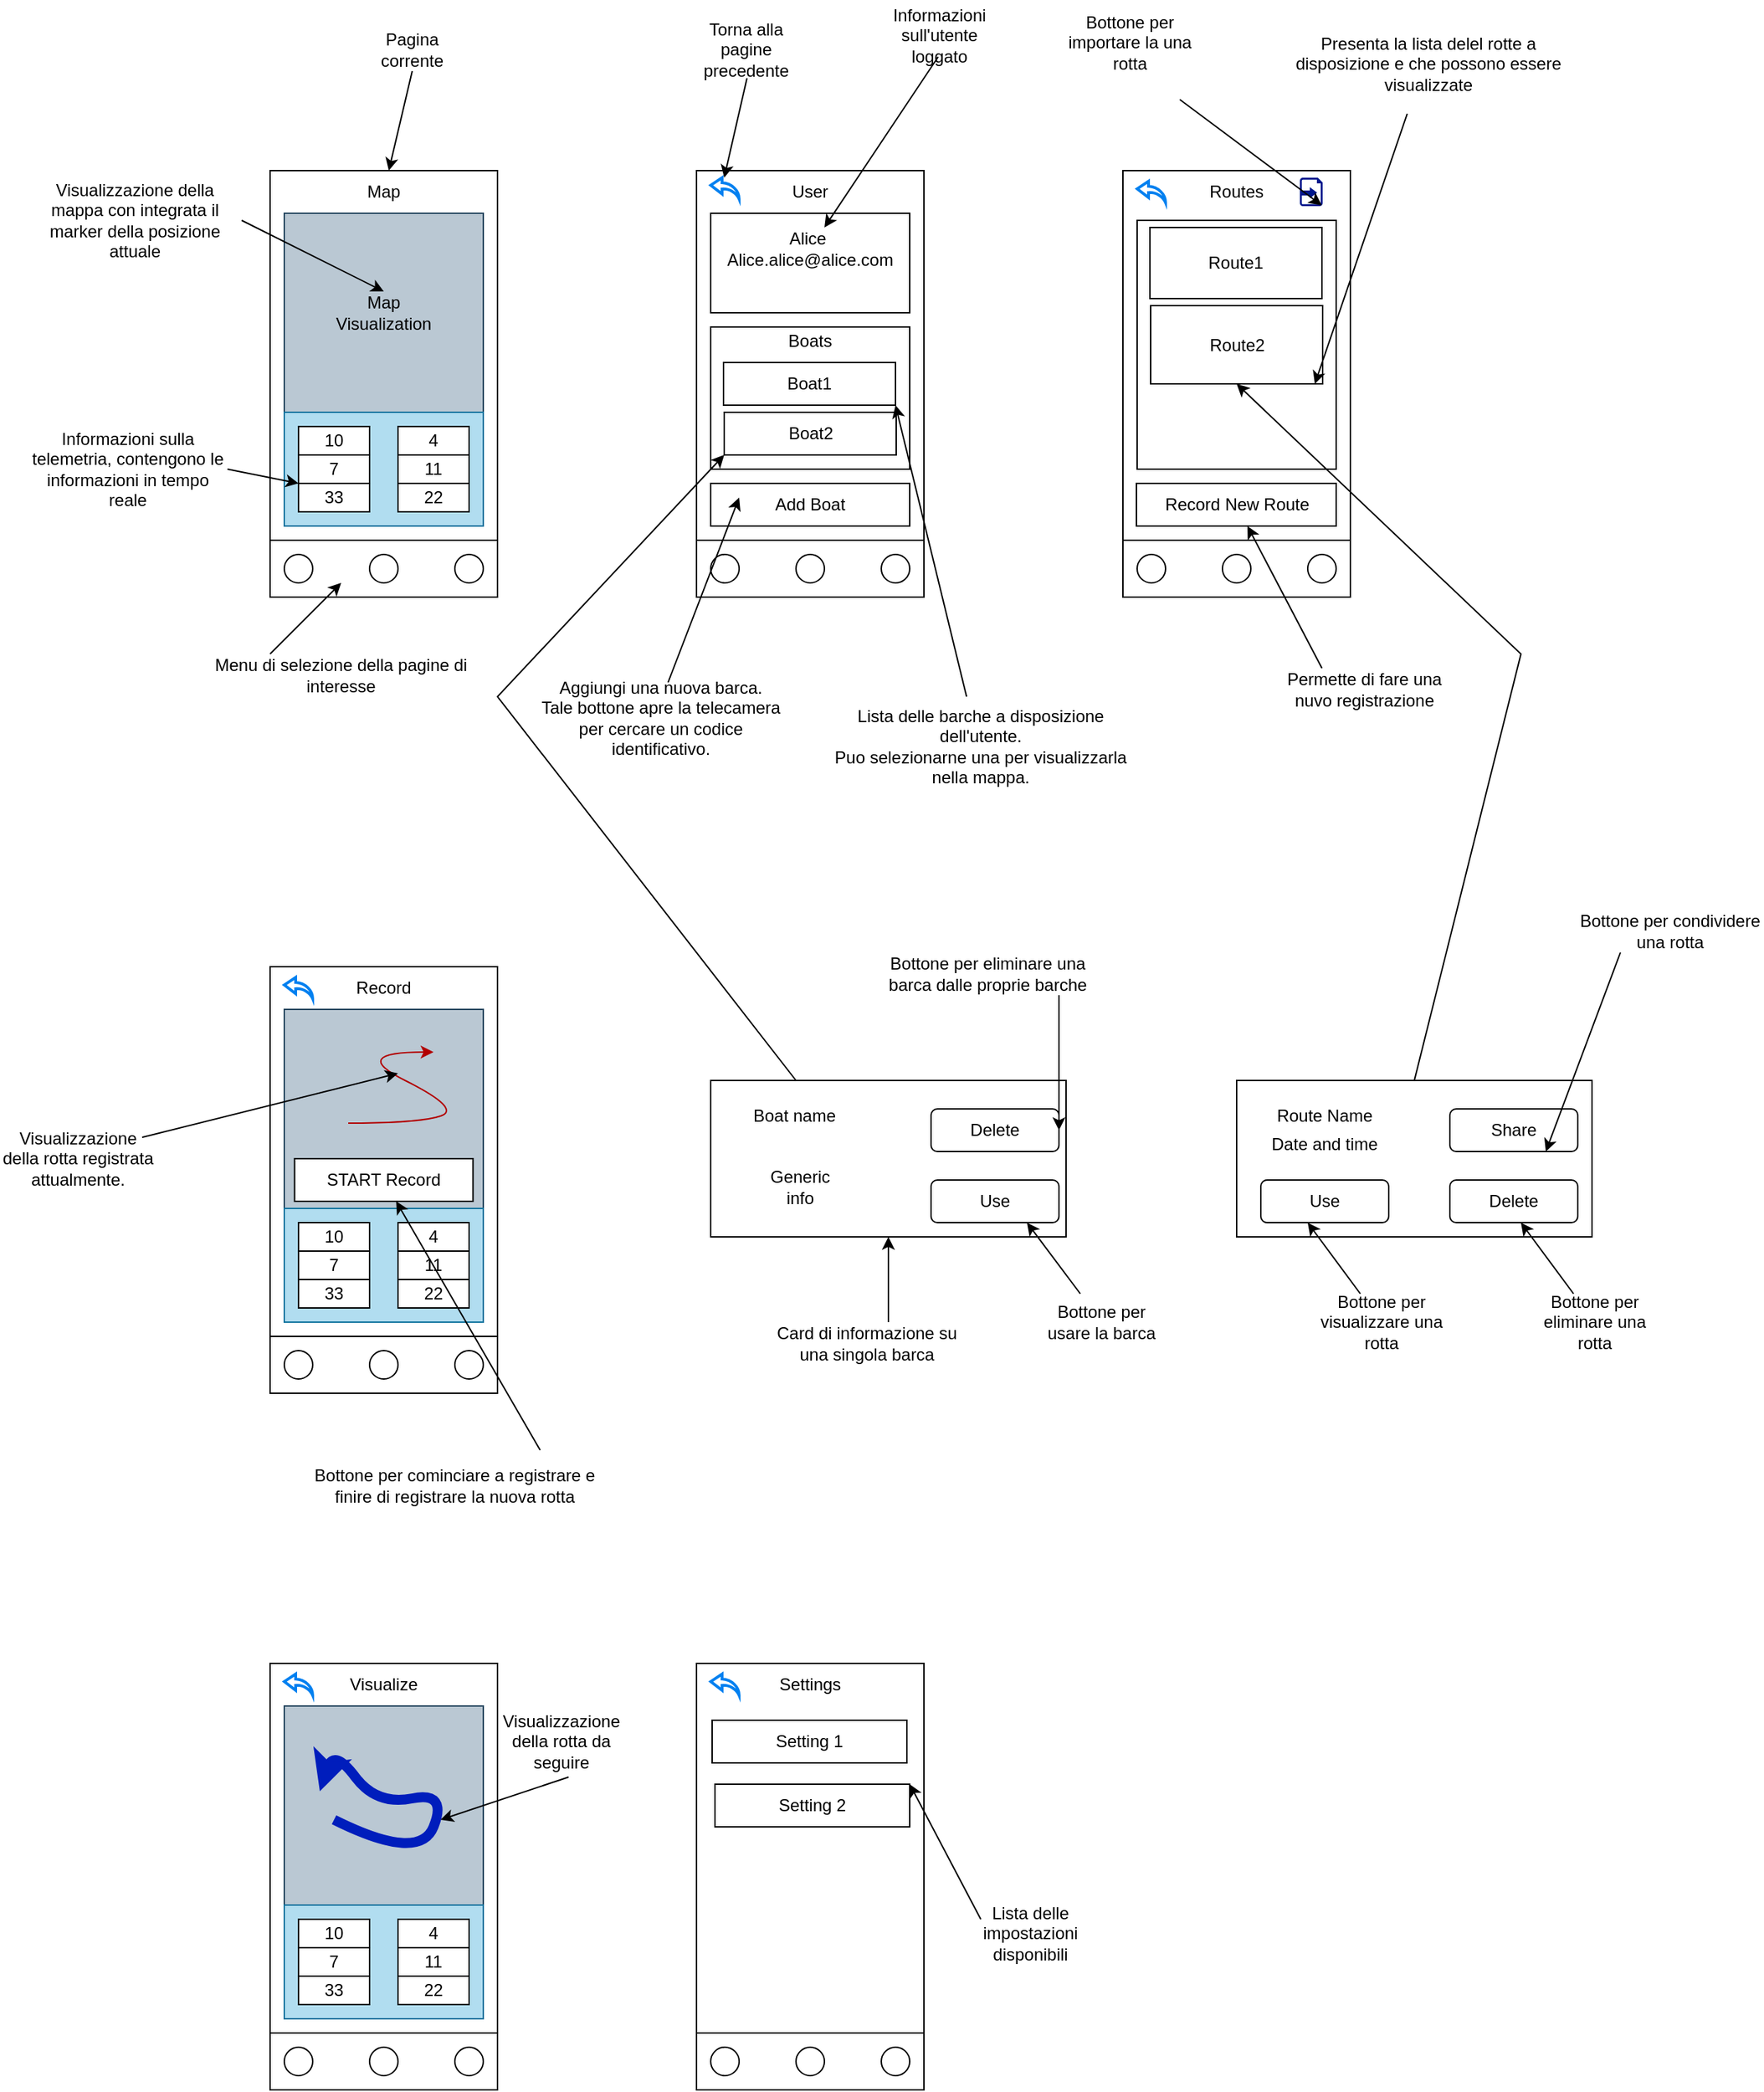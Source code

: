 <mxfile version="24.7.8">
  <diagram name="Pagina-1" id="XDItZbwFguDFGmxMhrZk">
    <mxGraphModel dx="3695" dy="1432" grid="1" gridSize="10" guides="1" tooltips="1" connect="1" arrows="1" fold="1" page="1" pageScale="1" pageWidth="827" pageHeight="1169" math="0" shadow="0">
      <root>
        <mxCell id="0" />
        <mxCell id="1" parent="0" />
        <mxCell id="fs3Xfkk72kWH2czxmbUV-2" value="" style="rounded=0;whiteSpace=wrap;html=1;" parent="1" vertex="1">
          <mxGeometry x="40" y="280" width="160" height="300" as="geometry" />
        </mxCell>
        <mxCell id="fs3Xfkk72kWH2czxmbUV-3" value="" style="rounded=0;whiteSpace=wrap;html=1;" parent="1" vertex="1">
          <mxGeometry x="340" y="280" width="160" height="300" as="geometry" />
        </mxCell>
        <mxCell id="fs3Xfkk72kWH2czxmbUV-4" value="Map" style="text;html=1;align=center;verticalAlign=middle;whiteSpace=wrap;rounded=0;" parent="1" vertex="1">
          <mxGeometry x="90" y="280" width="60" height="30" as="geometry" />
        </mxCell>
        <mxCell id="fs3Xfkk72kWH2czxmbUV-5" value="User" style="text;html=1;align=center;verticalAlign=middle;whiteSpace=wrap;rounded=0;" parent="1" vertex="1">
          <mxGeometry x="390" y="280" width="60" height="30" as="geometry" />
        </mxCell>
        <mxCell id="fs3Xfkk72kWH2czxmbUV-6" value="" style="rounded=0;whiteSpace=wrap;html=1;" parent="1" vertex="1">
          <mxGeometry x="640" y="280" width="160" height="300" as="geometry" />
        </mxCell>
        <mxCell id="fs3Xfkk72kWH2czxmbUV-7" value="Routes" style="text;html=1;align=center;verticalAlign=middle;whiteSpace=wrap;rounded=0;" parent="1" vertex="1">
          <mxGeometry x="690" y="280" width="60" height="30" as="geometry" />
        </mxCell>
        <mxCell id="fs3Xfkk72kWH2czxmbUV-8" value="" style="whiteSpace=wrap;html=1;aspect=fixed;fillColor=#bac8d3;strokeColor=#23445d;" parent="1" vertex="1">
          <mxGeometry x="50" y="310" width="140" height="140" as="geometry" />
        </mxCell>
        <mxCell id="fs3Xfkk72kWH2czxmbUV-9" value="" style="rounded=0;whiteSpace=wrap;html=1;fillColor=#b1ddf0;strokeColor=#10739e;" parent="1" vertex="1">
          <mxGeometry x="50" y="450" width="140" height="80" as="geometry" />
        </mxCell>
        <mxCell id="fs3Xfkk72kWH2czxmbUV-10" value="10" style="rounded=0;whiteSpace=wrap;html=1;" parent="1" vertex="1">
          <mxGeometry x="60" y="460" width="50" height="20" as="geometry" />
        </mxCell>
        <mxCell id="fs3Xfkk72kWH2czxmbUV-11" value="4" style="rounded=0;whiteSpace=wrap;html=1;" parent="1" vertex="1">
          <mxGeometry x="130" y="460" width="50" height="20" as="geometry" />
        </mxCell>
        <mxCell id="fs3Xfkk72kWH2czxmbUV-12" value="7" style="rounded=0;whiteSpace=wrap;html=1;" parent="1" vertex="1">
          <mxGeometry x="60" y="480" width="50" height="20" as="geometry" />
        </mxCell>
        <mxCell id="fs3Xfkk72kWH2czxmbUV-13" value="11" style="rounded=0;whiteSpace=wrap;html=1;" parent="1" vertex="1">
          <mxGeometry x="130" y="480" width="50" height="20" as="geometry" />
        </mxCell>
        <mxCell id="fs3Xfkk72kWH2czxmbUV-14" value="33" style="rounded=0;whiteSpace=wrap;html=1;" parent="1" vertex="1">
          <mxGeometry x="60" y="500" width="50" height="20" as="geometry" />
        </mxCell>
        <mxCell id="fs3Xfkk72kWH2czxmbUV-15" value="22" style="rounded=0;whiteSpace=wrap;html=1;" parent="1" vertex="1">
          <mxGeometry x="130" y="500" width="50" height="20" as="geometry" />
        </mxCell>
        <mxCell id="fs3Xfkk72kWH2czxmbUV-16" value="Map Visualization" style="text;html=1;align=center;verticalAlign=middle;whiteSpace=wrap;rounded=0;" parent="1" vertex="1">
          <mxGeometry x="90" y="365" width="60" height="30" as="geometry" />
        </mxCell>
        <mxCell id="fs3Xfkk72kWH2czxmbUV-18" value="" style="rounded=0;whiteSpace=wrap;html=1;" parent="1" vertex="1">
          <mxGeometry x="40" y="540" width="160" height="40" as="geometry" />
        </mxCell>
        <mxCell id="fs3Xfkk72kWH2czxmbUV-19" value="" style="rounded=0;whiteSpace=wrap;html=1;" parent="1" vertex="1">
          <mxGeometry x="340" y="540" width="160" height="40" as="geometry" />
        </mxCell>
        <mxCell id="fs3Xfkk72kWH2czxmbUV-20" value="" style="rounded=0;whiteSpace=wrap;html=1;" parent="1" vertex="1">
          <mxGeometry x="640" y="540" width="160" height="40" as="geometry" />
        </mxCell>
        <mxCell id="fs3Xfkk72kWH2czxmbUV-21" value="" style="ellipse;whiteSpace=wrap;html=1;aspect=fixed;" parent="1" vertex="1">
          <mxGeometry x="50" y="550" width="20" height="20" as="geometry" />
        </mxCell>
        <mxCell id="fs3Xfkk72kWH2czxmbUV-22" value="" style="ellipse;whiteSpace=wrap;html=1;aspect=fixed;" parent="1" vertex="1">
          <mxGeometry x="110" y="550" width="20" height="20" as="geometry" />
        </mxCell>
        <mxCell id="fs3Xfkk72kWH2czxmbUV-23" value="" style="ellipse;whiteSpace=wrap;html=1;aspect=fixed;" parent="1" vertex="1">
          <mxGeometry x="170" y="550" width="20" height="20" as="geometry" />
        </mxCell>
        <mxCell id="fs3Xfkk72kWH2czxmbUV-24" value="" style="rounded=0;whiteSpace=wrap;html=1;" parent="1" vertex="1">
          <mxGeometry x="340" y="540" width="160" height="40" as="geometry" />
        </mxCell>
        <mxCell id="fs3Xfkk72kWH2czxmbUV-25" value="" style="ellipse;whiteSpace=wrap;html=1;aspect=fixed;" parent="1" vertex="1">
          <mxGeometry x="350" y="550" width="20" height="20" as="geometry" />
        </mxCell>
        <mxCell id="fs3Xfkk72kWH2czxmbUV-26" value="" style="ellipse;whiteSpace=wrap;html=1;aspect=fixed;" parent="1" vertex="1">
          <mxGeometry x="410" y="550" width="20" height="20" as="geometry" />
        </mxCell>
        <mxCell id="fs3Xfkk72kWH2czxmbUV-27" value="" style="ellipse;whiteSpace=wrap;html=1;aspect=fixed;" parent="1" vertex="1">
          <mxGeometry x="470" y="550" width="20" height="20" as="geometry" />
        </mxCell>
        <mxCell id="fs3Xfkk72kWH2czxmbUV-28" value="" style="rounded=0;whiteSpace=wrap;html=1;" parent="1" vertex="1">
          <mxGeometry x="640" y="540" width="160" height="40" as="geometry" />
        </mxCell>
        <mxCell id="fs3Xfkk72kWH2czxmbUV-29" value="" style="ellipse;whiteSpace=wrap;html=1;aspect=fixed;" parent="1" vertex="1">
          <mxGeometry x="650" y="550" width="20" height="20" as="geometry" />
        </mxCell>
        <mxCell id="fs3Xfkk72kWH2czxmbUV-30" value="" style="ellipse;whiteSpace=wrap;html=1;aspect=fixed;" parent="1" vertex="1">
          <mxGeometry x="710" y="550" width="20" height="20" as="geometry" />
        </mxCell>
        <mxCell id="fs3Xfkk72kWH2czxmbUV-31" value="" style="ellipse;whiteSpace=wrap;html=1;aspect=fixed;" parent="1" vertex="1">
          <mxGeometry x="770" y="550" width="20" height="20" as="geometry" />
        </mxCell>
        <mxCell id="fs3Xfkk72kWH2czxmbUV-33" value="" style="rounded=0;whiteSpace=wrap;html=1;" parent="1" vertex="1">
          <mxGeometry x="350" y="310" width="140" height="70" as="geometry" />
        </mxCell>
        <mxCell id="fs3Xfkk72kWH2czxmbUV-34" value="" style="rounded=0;whiteSpace=wrap;html=1;" parent="1" vertex="1">
          <mxGeometry x="350" y="390" width="140" height="100" as="geometry" />
        </mxCell>
        <mxCell id="fs3Xfkk72kWH2czxmbUV-35" value="Boat1" style="rounded=0;whiteSpace=wrap;html=1;" parent="1" vertex="1">
          <mxGeometry x="359" y="415" width="121" height="30" as="geometry" />
        </mxCell>
        <mxCell id="fs3Xfkk72kWH2czxmbUV-36" value="Boat2" style="rounded=0;whiteSpace=wrap;html=1;" parent="1" vertex="1">
          <mxGeometry x="359.5" y="450" width="121" height="30" as="geometry" />
        </mxCell>
        <mxCell id="fs3Xfkk72kWH2czxmbUV-37" value="Add Boat" style="rounded=0;whiteSpace=wrap;html=1;" parent="1" vertex="1">
          <mxGeometry x="350" y="500" width="140" height="30" as="geometry" />
        </mxCell>
        <mxCell id="fs3Xfkk72kWH2czxmbUV-38" value="Boats" style="text;html=1;align=center;verticalAlign=middle;whiteSpace=wrap;rounded=0;" parent="1" vertex="1">
          <mxGeometry x="390" y="385" width="60" height="30" as="geometry" />
        </mxCell>
        <mxCell id="fs3Xfkk72kWH2czxmbUV-39" value="" style="rounded=0;whiteSpace=wrap;html=1;" parent="1" vertex="1">
          <mxGeometry x="650" y="315" width="140" height="175" as="geometry" />
        </mxCell>
        <mxCell id="fs3Xfkk72kWH2czxmbUV-40" value="Route1" style="rounded=0;whiteSpace=wrap;html=1;" parent="1" vertex="1">
          <mxGeometry x="659" y="320" width="121" height="50" as="geometry" />
        </mxCell>
        <mxCell id="fs3Xfkk72kWH2czxmbUV-41" value="Route2" style="rounded=0;whiteSpace=wrap;html=1;" parent="1" vertex="1">
          <mxGeometry x="659.5" y="375" width="121" height="55" as="geometry" />
        </mxCell>
        <mxCell id="fs3Xfkk72kWH2czxmbUV-42" value="Record New Route" style="rounded=0;whiteSpace=wrap;html=1;" parent="1" vertex="1">
          <mxGeometry x="649.5" y="500" width="140.5" height="30" as="geometry" />
        </mxCell>
        <mxCell id="fs3Xfkk72kWH2czxmbUV-45" value="Alice&amp;nbsp;&lt;div&gt;Alice.alice@alice.com&lt;/div&gt;" style="text;html=1;align=center;verticalAlign=middle;whiteSpace=wrap;rounded=0;" parent="1" vertex="1">
          <mxGeometry x="390" y="320" width="60" height="30" as="geometry" />
        </mxCell>
        <mxCell id="fs3Xfkk72kWH2czxmbUV-47" value="" style="endArrow=classic;html=1;rounded=0;exitX=1;exitY=0.5;exitDx=0;exitDy=0;entryX=0.5;entryY=0;entryDx=0;entryDy=0;" parent="1" source="fs3Xfkk72kWH2czxmbUV-50" target="fs3Xfkk72kWH2czxmbUV-16" edge="1">
          <mxGeometry width="50" height="50" relative="1" as="geometry">
            <mxPoint x="-40" y="420" as="sourcePoint" />
            <mxPoint x="60" y="415" as="targetPoint" />
          </mxGeometry>
        </mxCell>
        <mxCell id="fs3Xfkk72kWH2czxmbUV-50" value="Visualizzazione della mappa con integrata il marker della posizione attuale" style="text;html=1;align=center;verticalAlign=middle;whiteSpace=wrap;rounded=0;" parent="1" vertex="1">
          <mxGeometry x="-130" y="300" width="150" height="30" as="geometry" />
        </mxCell>
        <mxCell id="fs3Xfkk72kWH2czxmbUV-51" value="" style="endArrow=classic;html=1;rounded=0;exitX=1;exitY=0.5;exitDx=0;exitDy=0;" parent="1" source="fs3Xfkk72kWH2czxmbUV-52" edge="1">
          <mxGeometry width="50" height="50" relative="1" as="geometry">
            <mxPoint x="-50" y="500" as="sourcePoint" />
            <mxPoint x="60" y="500" as="targetPoint" />
          </mxGeometry>
        </mxCell>
        <mxCell id="fs3Xfkk72kWH2czxmbUV-52" value="Informazioni sulla telemetria, contengono le informazioni in tempo reale" style="text;html=1;align=center;verticalAlign=middle;whiteSpace=wrap;rounded=0;" parent="1" vertex="1">
          <mxGeometry x="-130" y="475" width="140" height="30" as="geometry" />
        </mxCell>
        <mxCell id="fs3Xfkk72kWH2czxmbUV-53" value="" style="endArrow=classic;html=1;rounded=0;" parent="1" edge="1">
          <mxGeometry width="50" height="50" relative="1" as="geometry">
            <mxPoint x="40" y="620" as="sourcePoint" />
            <mxPoint x="90" y="570" as="targetPoint" />
          </mxGeometry>
        </mxCell>
        <mxCell id="fs3Xfkk72kWH2czxmbUV-54" value="Menu di selezione della pagine di interesse" style="text;html=1;align=center;verticalAlign=middle;whiteSpace=wrap;rounded=0;" parent="1" vertex="1">
          <mxGeometry y="620" width="180" height="30" as="geometry" />
        </mxCell>
        <mxCell id="fs3Xfkk72kWH2czxmbUV-55" value="" style="endArrow=classic;html=1;rounded=0;" parent="1" target="fs3Xfkk72kWH2czxmbUV-4" edge="1">
          <mxGeometry width="50" height="50" relative="1" as="geometry">
            <mxPoint x="140" y="210" as="sourcePoint" />
            <mxPoint x="130" y="160" as="targetPoint" />
          </mxGeometry>
        </mxCell>
        <mxCell id="fs3Xfkk72kWH2czxmbUV-56" value="Pagina corrente" style="text;html=1;align=center;verticalAlign=middle;whiteSpace=wrap;rounded=0;" parent="1" vertex="1">
          <mxGeometry x="110" y="180" width="60" height="30" as="geometry" />
        </mxCell>
        <mxCell id="fs3Xfkk72kWH2czxmbUV-57" value="" style="html=1;verticalLabelPosition=bottom;align=center;labelBackgroundColor=#ffffff;verticalAlign=top;strokeWidth=2;strokeColor=#0080F0;shadow=0;dashed=0;shape=mxgraph.ios7.icons.back;" parent="1" vertex="1">
          <mxGeometry x="350" y="285" width="20" height="15" as="geometry" />
        </mxCell>
        <mxCell id="fs3Xfkk72kWH2czxmbUV-58" value="" style="html=1;verticalLabelPosition=bottom;align=center;labelBackgroundColor=#ffffff;verticalAlign=top;strokeWidth=2;strokeColor=#0080F0;shadow=0;dashed=0;shape=mxgraph.ios7.icons.back;" parent="1" vertex="1">
          <mxGeometry x="650" y="287.5" width="20" height="15" as="geometry" />
        </mxCell>
        <mxCell id="fs3Xfkk72kWH2czxmbUV-59" value="" style="endArrow=classic;html=1;rounded=0;" parent="1" edge="1">
          <mxGeometry width="50" height="50" relative="1" as="geometry">
            <mxPoint x="375.5" y="215" as="sourcePoint" />
            <mxPoint x="359.5" y="285" as="targetPoint" />
          </mxGeometry>
        </mxCell>
        <mxCell id="fs3Xfkk72kWH2czxmbUV-60" value="Torna alla pagine precedente" style="text;html=1;align=center;verticalAlign=middle;whiteSpace=wrap;rounded=0;" parent="1" vertex="1">
          <mxGeometry x="330" y="180" width="90" height="30" as="geometry" />
        </mxCell>
        <mxCell id="fs3Xfkk72kWH2czxmbUV-61" value="" style="endArrow=classic;html=1;rounded=0;" parent="1" edge="1">
          <mxGeometry width="50" height="50" relative="1" as="geometry">
            <mxPoint x="320" y="640" as="sourcePoint" />
            <mxPoint x="370" y="510" as="targetPoint" />
          </mxGeometry>
        </mxCell>
        <mxCell id="fs3Xfkk72kWH2czxmbUV-62" value="Aggiungi una nuova barca.&lt;br&gt;Tale bottone apre la telecamera per cercare un codice identificativo." style="text;html=1;align=center;verticalAlign=middle;whiteSpace=wrap;rounded=0;" parent="1" vertex="1">
          <mxGeometry x="220" y="650" width="190" height="30" as="geometry" />
        </mxCell>
        <mxCell id="fs3Xfkk72kWH2czxmbUV-63" value="" style="endArrow=classic;html=1;rounded=0;" parent="1" target="fs3Xfkk72kWH2czxmbUV-45" edge="1">
          <mxGeometry width="50" height="50" relative="1" as="geometry">
            <mxPoint x="510" y="200" as="sourcePoint" />
            <mxPoint x="550" y="170" as="targetPoint" />
          </mxGeometry>
        </mxCell>
        <mxCell id="fs3Xfkk72kWH2czxmbUV-64" value="Informazioni sull&#39;utente loggato" style="text;html=1;align=center;verticalAlign=middle;whiteSpace=wrap;rounded=0;" parent="1" vertex="1">
          <mxGeometry x="480.5" y="170" width="60" height="30" as="geometry" />
        </mxCell>
        <mxCell id="fs3Xfkk72kWH2czxmbUV-65" value="" style="endArrow=classic;html=1;rounded=0;" parent="1" edge="1">
          <mxGeometry width="50" height="50" relative="1" as="geometry">
            <mxPoint x="530" y="650" as="sourcePoint" />
            <mxPoint x="480" y="445" as="targetPoint" />
          </mxGeometry>
        </mxCell>
        <mxCell id="fs3Xfkk72kWH2czxmbUV-66" value="Lista delle barche a disposizione dell&#39;utente.&lt;div&gt;Puo selezionarne una per visualizzarla nella mappa.&lt;/div&gt;" style="text;html=1;align=center;verticalAlign=middle;whiteSpace=wrap;rounded=0;" parent="1" vertex="1">
          <mxGeometry x="430" y="670" width="220" height="30" as="geometry" />
        </mxCell>
        <mxCell id="fs3Xfkk72kWH2czxmbUV-67" value="" style="endArrow=classic;html=1;rounded=0;" parent="1" target="fs3Xfkk72kWH2czxmbUV-42" edge="1">
          <mxGeometry width="50" height="50" relative="1" as="geometry">
            <mxPoint x="780" y="630" as="sourcePoint" />
            <mxPoint x="1110" y="500" as="targetPoint" />
          </mxGeometry>
        </mxCell>
        <mxCell id="fs3Xfkk72kWH2czxmbUV-68" value="Permette di fare una nuvo registrazione" style="text;html=1;align=center;verticalAlign=middle;whiteSpace=wrap;rounded=0;" parent="1" vertex="1">
          <mxGeometry x="750" y="630" width="120" height="30" as="geometry" />
        </mxCell>
        <mxCell id="fs3Xfkk72kWH2czxmbUV-69" value="" style="endArrow=classic;html=1;rounded=0;" parent="1" edge="1">
          <mxGeometry width="50" height="50" relative="1" as="geometry">
            <mxPoint x="840" y="240" as="sourcePoint" />
            <mxPoint x="775" y="430" as="targetPoint" />
          </mxGeometry>
        </mxCell>
        <mxCell id="fs3Xfkk72kWH2czxmbUV-70" value="Presenta la lista delel rotte a disposizione e che possono essere visualizzate" style="text;html=1;align=center;verticalAlign=middle;whiteSpace=wrap;rounded=0;" parent="1" vertex="1">
          <mxGeometry x="760" y="190" width="190" height="30" as="geometry" />
        </mxCell>
        <mxCell id="fs3Xfkk72kWH2czxmbUV-71" value="" style="rounded=0;whiteSpace=wrap;html=1;" parent="1" vertex="1">
          <mxGeometry x="40" y="840" width="160" height="300" as="geometry" />
        </mxCell>
        <mxCell id="fs3Xfkk72kWH2czxmbUV-72" value="Record" style="text;html=1;align=center;verticalAlign=middle;whiteSpace=wrap;rounded=0;" parent="1" vertex="1">
          <mxGeometry x="90" y="840" width="60" height="30" as="geometry" />
        </mxCell>
        <mxCell id="fs3Xfkk72kWH2czxmbUV-73" value="" style="whiteSpace=wrap;html=1;aspect=fixed;fillColor=#bac8d3;strokeColor=#23445d;" parent="1" vertex="1">
          <mxGeometry x="50" y="870" width="140" height="140" as="geometry" />
        </mxCell>
        <mxCell id="fs3Xfkk72kWH2czxmbUV-74" value="" style="rounded=0;whiteSpace=wrap;html=1;fillColor=#b1ddf0;strokeColor=#10739e;" parent="1" vertex="1">
          <mxGeometry x="50" y="1010" width="140" height="80" as="geometry" />
        </mxCell>
        <mxCell id="fs3Xfkk72kWH2czxmbUV-75" value="10" style="rounded=0;whiteSpace=wrap;html=1;" parent="1" vertex="1">
          <mxGeometry x="60" y="1020" width="50" height="20" as="geometry" />
        </mxCell>
        <mxCell id="fs3Xfkk72kWH2czxmbUV-76" value="4" style="rounded=0;whiteSpace=wrap;html=1;" parent="1" vertex="1">
          <mxGeometry x="130" y="1020" width="50" height="20" as="geometry" />
        </mxCell>
        <mxCell id="fs3Xfkk72kWH2czxmbUV-77" value="7" style="rounded=0;whiteSpace=wrap;html=1;" parent="1" vertex="1">
          <mxGeometry x="60" y="1040" width="50" height="20" as="geometry" />
        </mxCell>
        <mxCell id="fs3Xfkk72kWH2czxmbUV-78" value="11" style="rounded=0;whiteSpace=wrap;html=1;" parent="1" vertex="1">
          <mxGeometry x="130" y="1040" width="50" height="20" as="geometry" />
        </mxCell>
        <mxCell id="fs3Xfkk72kWH2czxmbUV-79" value="33" style="rounded=0;whiteSpace=wrap;html=1;" parent="1" vertex="1">
          <mxGeometry x="60" y="1060" width="50" height="20" as="geometry" />
        </mxCell>
        <mxCell id="fs3Xfkk72kWH2czxmbUV-80" value="22" style="rounded=0;whiteSpace=wrap;html=1;" parent="1" vertex="1">
          <mxGeometry x="130" y="1060" width="50" height="20" as="geometry" />
        </mxCell>
        <mxCell id="fs3Xfkk72kWH2czxmbUV-82" value="" style="rounded=0;whiteSpace=wrap;html=1;" parent="1" vertex="1">
          <mxGeometry x="40" y="1100" width="160" height="40" as="geometry" />
        </mxCell>
        <mxCell id="fs3Xfkk72kWH2czxmbUV-83" value="" style="ellipse;whiteSpace=wrap;html=1;aspect=fixed;" parent="1" vertex="1">
          <mxGeometry x="50" y="1110" width="20" height="20" as="geometry" />
        </mxCell>
        <mxCell id="fs3Xfkk72kWH2czxmbUV-84" value="" style="ellipse;whiteSpace=wrap;html=1;aspect=fixed;" parent="1" vertex="1">
          <mxGeometry x="110" y="1110" width="20" height="20" as="geometry" />
        </mxCell>
        <mxCell id="fs3Xfkk72kWH2czxmbUV-85" value="" style="ellipse;whiteSpace=wrap;html=1;aspect=fixed;" parent="1" vertex="1">
          <mxGeometry x="170" y="1110" width="20" height="20" as="geometry" />
        </mxCell>
        <mxCell id="fs3Xfkk72kWH2czxmbUV-86" value="START Record" style="rounded=0;whiteSpace=wrap;html=1;" parent="1" vertex="1">
          <mxGeometry x="57.25" y="975" width="125.5" height="30" as="geometry" />
        </mxCell>
        <mxCell id="fs3Xfkk72kWH2czxmbUV-88" value="" style="curved=1;endArrow=classic;html=1;rounded=0;fillColor=#e51400;strokeColor=#B20000;" parent="1" edge="1">
          <mxGeometry width="50" height="50" relative="1" as="geometry">
            <mxPoint x="95" y="950" as="sourcePoint" />
            <mxPoint x="155" y="900" as="targetPoint" />
            <Array as="points">
              <mxPoint x="145" y="950" />
              <mxPoint x="175" y="940" />
              <mxPoint x="95" y="900" />
            </Array>
          </mxGeometry>
        </mxCell>
        <mxCell id="lnfUYnCoP-CguJ4Jq2Nw-1" value="" style="endArrow=classic;html=1;rounded=0;" edge="1" parent="1">
          <mxGeometry width="50" height="50" relative="1" as="geometry">
            <mxPoint x="-50" y="960" as="sourcePoint" />
            <mxPoint x="130" y="915" as="targetPoint" />
          </mxGeometry>
        </mxCell>
        <mxCell id="lnfUYnCoP-CguJ4Jq2Nw-2" value="Visualizzazione della rotta registrata attualmente." style="text;html=1;align=center;verticalAlign=middle;whiteSpace=wrap;rounded=0;" vertex="1" parent="1">
          <mxGeometry x="-150" y="960" width="110" height="30" as="geometry" />
        </mxCell>
        <mxCell id="lnfUYnCoP-CguJ4Jq2Nw-3" value="" style="endArrow=classic;html=1;rounded=0;" edge="1" parent="1" target="fs3Xfkk72kWH2czxmbUV-86">
          <mxGeometry width="50" height="50" relative="1" as="geometry">
            <mxPoint x="230" y="1180" as="sourcePoint" />
            <mxPoint x="350" y="920" as="targetPoint" />
          </mxGeometry>
        </mxCell>
        <mxCell id="lnfUYnCoP-CguJ4Jq2Nw-4" value="Bottone per cominciare a registrare e finire di registrare la nuova rotta" style="text;html=1;align=center;verticalAlign=middle;whiteSpace=wrap;rounded=0;" vertex="1" parent="1">
          <mxGeometry x="70" y="1190" width="200" height="30" as="geometry" />
        </mxCell>
        <mxCell id="lnfUYnCoP-CguJ4Jq2Nw-5" value="" style="html=1;verticalLabelPosition=bottom;align=center;labelBackgroundColor=#ffffff;verticalAlign=top;strokeWidth=2;strokeColor=#0080F0;shadow=0;dashed=0;shape=mxgraph.ios7.icons.back;" vertex="1" parent="1">
          <mxGeometry x="50" y="847.5" width="20" height="15" as="geometry" />
        </mxCell>
        <mxCell id="lnfUYnCoP-CguJ4Jq2Nw-6" value="" style="sketch=0;aspect=fixed;pointerEvents=1;shadow=0;dashed=0;html=1;strokeColor=none;labelPosition=center;verticalLabelPosition=bottom;verticalAlign=top;align=center;fillColor=#00188D;shape=mxgraph.mscae.enterprise.import_generic" vertex="1" parent="1">
          <mxGeometry x="764.5" y="285" width="16" height="20" as="geometry" />
        </mxCell>
        <mxCell id="lnfUYnCoP-CguJ4Jq2Nw-7" value="" style="endArrow=classic;html=1;rounded=0;entryX=0.96;entryY=0.97;entryDx=0;entryDy=0;entryPerimeter=0;" edge="1" parent="1" target="lnfUYnCoP-CguJ4Jq2Nw-6">
          <mxGeometry width="50" height="50" relative="1" as="geometry">
            <mxPoint x="680" y="230" as="sourcePoint" />
            <mxPoint x="590" y="490" as="targetPoint" />
          </mxGeometry>
        </mxCell>
        <mxCell id="lnfUYnCoP-CguJ4Jq2Nw-8" value="Bottone per importare la una rotta" style="text;html=1;align=center;verticalAlign=middle;whiteSpace=wrap;rounded=0;" vertex="1" parent="1">
          <mxGeometry x="590" y="160" width="110" height="60" as="geometry" />
        </mxCell>
        <mxCell id="lnfUYnCoP-CguJ4Jq2Nw-10" value="" style="endArrow=classic;html=1;rounded=0;entryX=0;entryY=1;entryDx=0;entryDy=0;" edge="1" parent="1" target="fs3Xfkk72kWH2czxmbUV-36">
          <mxGeometry width="50" height="50" relative="1" as="geometry">
            <mxPoint x="410" y="920" as="sourcePoint" />
            <mxPoint x="590" y="660" as="targetPoint" />
            <Array as="points">
              <mxPoint x="200" y="650" />
            </Array>
          </mxGeometry>
        </mxCell>
        <mxCell id="lnfUYnCoP-CguJ4Jq2Nw-11" value="" style="rounded=0;whiteSpace=wrap;html=1;" vertex="1" parent="1">
          <mxGeometry x="350" y="920" width="250" height="110" as="geometry" />
        </mxCell>
        <mxCell id="lnfUYnCoP-CguJ4Jq2Nw-12" value="Boat name" style="text;html=1;align=center;verticalAlign=middle;whiteSpace=wrap;rounded=0;" vertex="1" parent="1">
          <mxGeometry x="359" y="930" width="100" height="30" as="geometry" />
        </mxCell>
        <mxCell id="lnfUYnCoP-CguJ4Jq2Nw-13" value="Generic info" style="text;html=1;align=center;verticalAlign=middle;whiteSpace=wrap;rounded=0;" vertex="1" parent="1">
          <mxGeometry x="383" y="980" width="60" height="30" as="geometry" />
        </mxCell>
        <mxCell id="lnfUYnCoP-CguJ4Jq2Nw-16" value="Use" style="rounded=1;whiteSpace=wrap;html=1;" vertex="1" parent="1">
          <mxGeometry x="505" y="990" width="90" height="30" as="geometry" />
        </mxCell>
        <mxCell id="lnfUYnCoP-CguJ4Jq2Nw-17" value="Delete" style="rounded=1;whiteSpace=wrap;html=1;" vertex="1" parent="1">
          <mxGeometry x="505" y="940" width="90" height="30" as="geometry" />
        </mxCell>
        <mxCell id="lnfUYnCoP-CguJ4Jq2Nw-18" value="" style="endArrow=classic;html=1;rounded=0;entryX=0.5;entryY=1;entryDx=0;entryDy=0;" edge="1" parent="1" target="lnfUYnCoP-CguJ4Jq2Nw-11">
          <mxGeometry width="50" height="50" relative="1" as="geometry">
            <mxPoint x="475" y="1090" as="sourcePoint" />
            <mxPoint x="640" y="990" as="targetPoint" />
          </mxGeometry>
        </mxCell>
        <mxCell id="lnfUYnCoP-CguJ4Jq2Nw-19" value="Card di informazione su una singola barca" style="text;html=1;align=center;verticalAlign=middle;whiteSpace=wrap;rounded=0;" vertex="1" parent="1">
          <mxGeometry x="390" y="1090" width="140" height="30" as="geometry" />
        </mxCell>
        <mxCell id="lnfUYnCoP-CguJ4Jq2Nw-20" value="" style="endArrow=classic;html=1;rounded=0;entryX=0.75;entryY=1;entryDx=0;entryDy=0;" edge="1" parent="1" target="lnfUYnCoP-CguJ4Jq2Nw-16">
          <mxGeometry width="50" height="50" relative="1" as="geometry">
            <mxPoint x="610" y="1070" as="sourcePoint" />
            <mxPoint x="640" y="990" as="targetPoint" />
          </mxGeometry>
        </mxCell>
        <mxCell id="lnfUYnCoP-CguJ4Jq2Nw-21" value="Bottone per usare la barca" style="text;html=1;align=center;verticalAlign=middle;whiteSpace=wrap;rounded=0;" vertex="1" parent="1">
          <mxGeometry x="580" y="1060" width="90" height="60" as="geometry" />
        </mxCell>
        <mxCell id="lnfUYnCoP-CguJ4Jq2Nw-22" value="" style="endArrow=classic;html=1;rounded=0;entryX=1;entryY=0.5;entryDx=0;entryDy=0;" edge="1" parent="1" target="lnfUYnCoP-CguJ4Jq2Nw-17">
          <mxGeometry width="50" height="50" relative="1" as="geometry">
            <mxPoint x="595" y="860" as="sourcePoint" />
            <mxPoint x="700" y="915" as="targetPoint" />
          </mxGeometry>
        </mxCell>
        <mxCell id="lnfUYnCoP-CguJ4Jq2Nw-23" value="Bottone per eliminare una barca dalle proprie barche" style="text;html=1;align=center;verticalAlign=middle;whiteSpace=wrap;rounded=0;" vertex="1" parent="1">
          <mxGeometry x="470" y="830" width="150" height="30" as="geometry" />
        </mxCell>
        <mxCell id="lnfUYnCoP-CguJ4Jq2Nw-25" value="" style="endArrow=classic;html=1;rounded=0;entryX=0.5;entryY=1;entryDx=0;entryDy=0;exitX=0.5;exitY=0;exitDx=0;exitDy=0;" edge="1" parent="1" source="lnfUYnCoP-CguJ4Jq2Nw-26" target="fs3Xfkk72kWH2czxmbUV-41">
          <mxGeometry width="50" height="50" relative="1" as="geometry">
            <mxPoint x="840" y="900" as="sourcePoint" />
            <mxPoint x="790" y="700" as="targetPoint" />
            <Array as="points">
              <mxPoint x="920" y="620" />
            </Array>
          </mxGeometry>
        </mxCell>
        <mxCell id="lnfUYnCoP-CguJ4Jq2Nw-26" value="" style="rounded=0;whiteSpace=wrap;html=1;" vertex="1" parent="1">
          <mxGeometry x="720" y="920" width="250" height="110" as="geometry" />
        </mxCell>
        <mxCell id="lnfUYnCoP-CguJ4Jq2Nw-27" value="Route Name" style="text;html=1;align=center;verticalAlign=middle;whiteSpace=wrap;rounded=0;" vertex="1" parent="1">
          <mxGeometry x="732" y="930" width="100" height="30" as="geometry" />
        </mxCell>
        <mxCell id="lnfUYnCoP-CguJ4Jq2Nw-28" value="Date and time" style="text;html=1;align=center;verticalAlign=middle;whiteSpace=wrap;rounded=0;" vertex="1" parent="1">
          <mxGeometry x="732" y="950" width="100" height="30" as="geometry" />
        </mxCell>
        <mxCell id="lnfUYnCoP-CguJ4Jq2Nw-29" value="Delete" style="rounded=1;whiteSpace=wrap;html=1;" vertex="1" parent="1">
          <mxGeometry x="870" y="990" width="90" height="30" as="geometry" />
        </mxCell>
        <mxCell id="lnfUYnCoP-CguJ4Jq2Nw-30" value="Use" style="rounded=1;whiteSpace=wrap;html=1;" vertex="1" parent="1">
          <mxGeometry x="737" y="990" width="90" height="30" as="geometry" />
        </mxCell>
        <mxCell id="lnfUYnCoP-CguJ4Jq2Nw-33" value="Share" style="rounded=1;whiteSpace=wrap;html=1;" vertex="1" parent="1">
          <mxGeometry x="870" y="940" width="90" height="30" as="geometry" />
        </mxCell>
        <mxCell id="lnfUYnCoP-CguJ4Jq2Nw-34" value="" style="endArrow=classic;html=1;rounded=0;entryX=0.75;entryY=1;entryDx=0;entryDy=0;" edge="1" parent="1" target="lnfUYnCoP-CguJ4Jq2Nw-33">
          <mxGeometry width="50" height="50" relative="1" as="geometry">
            <mxPoint x="990" y="830" as="sourcePoint" />
            <mxPoint x="790" y="700" as="targetPoint" />
          </mxGeometry>
        </mxCell>
        <mxCell id="lnfUYnCoP-CguJ4Jq2Nw-35" value="Bottone per condividere una rotta" style="text;html=1;align=center;verticalAlign=middle;whiteSpace=wrap;rounded=0;" vertex="1" parent="1">
          <mxGeometry x="960" y="800" width="130" height="30" as="geometry" />
        </mxCell>
        <mxCell id="lnfUYnCoP-CguJ4Jq2Nw-36" value="" style="endArrow=classic;html=1;rounded=0;entryX=0.75;entryY=1;entryDx=0;entryDy=0;" edge="1" parent="1">
          <mxGeometry width="50" height="50" relative="1" as="geometry">
            <mxPoint x="957" y="1070" as="sourcePoint" />
            <mxPoint x="920" y="1020" as="targetPoint" />
          </mxGeometry>
        </mxCell>
        <mxCell id="lnfUYnCoP-CguJ4Jq2Nw-37" value="Bottone per eliminare una rotta" style="text;html=1;align=center;verticalAlign=middle;whiteSpace=wrap;rounded=0;" vertex="1" parent="1">
          <mxGeometry x="927" y="1060" width="90" height="60" as="geometry" />
        </mxCell>
        <mxCell id="lnfUYnCoP-CguJ4Jq2Nw-38" value="" style="endArrow=classic;html=1;rounded=0;entryX=0.75;entryY=1;entryDx=0;entryDy=0;" edge="1" parent="1">
          <mxGeometry width="50" height="50" relative="1" as="geometry">
            <mxPoint x="807" y="1070" as="sourcePoint" />
            <mxPoint x="770" y="1020" as="targetPoint" />
          </mxGeometry>
        </mxCell>
        <mxCell id="lnfUYnCoP-CguJ4Jq2Nw-39" value="Bottone per visualizzare una rotta" style="text;html=1;align=center;verticalAlign=middle;whiteSpace=wrap;rounded=0;" vertex="1" parent="1">
          <mxGeometry x="777" y="1060" width="90" height="60" as="geometry" />
        </mxCell>
        <mxCell id="lnfUYnCoP-CguJ4Jq2Nw-40" value="" style="rounded=0;whiteSpace=wrap;html=1;" vertex="1" parent="1">
          <mxGeometry x="40" y="1330" width="160" height="300" as="geometry" />
        </mxCell>
        <mxCell id="lnfUYnCoP-CguJ4Jq2Nw-41" value="Visualize" style="text;html=1;align=center;verticalAlign=middle;whiteSpace=wrap;rounded=0;" vertex="1" parent="1">
          <mxGeometry x="90" y="1330" width="60" height="30" as="geometry" />
        </mxCell>
        <mxCell id="lnfUYnCoP-CguJ4Jq2Nw-42" value="" style="whiteSpace=wrap;html=1;aspect=fixed;fillColor=#bac8d3;strokeColor=#23445d;" vertex="1" parent="1">
          <mxGeometry x="50" y="1360" width="140" height="140" as="geometry" />
        </mxCell>
        <mxCell id="lnfUYnCoP-CguJ4Jq2Nw-43" value="" style="rounded=0;whiteSpace=wrap;html=1;fillColor=#b1ddf0;strokeColor=#10739e;" vertex="1" parent="1">
          <mxGeometry x="50" y="1500" width="140" height="80" as="geometry" />
        </mxCell>
        <mxCell id="lnfUYnCoP-CguJ4Jq2Nw-44" value="10" style="rounded=0;whiteSpace=wrap;html=1;" vertex="1" parent="1">
          <mxGeometry x="60" y="1510" width="50" height="20" as="geometry" />
        </mxCell>
        <mxCell id="lnfUYnCoP-CguJ4Jq2Nw-45" value="4" style="rounded=0;whiteSpace=wrap;html=1;" vertex="1" parent="1">
          <mxGeometry x="130" y="1510" width="50" height="20" as="geometry" />
        </mxCell>
        <mxCell id="lnfUYnCoP-CguJ4Jq2Nw-46" value="7" style="rounded=0;whiteSpace=wrap;html=1;" vertex="1" parent="1">
          <mxGeometry x="60" y="1530" width="50" height="20" as="geometry" />
        </mxCell>
        <mxCell id="lnfUYnCoP-CguJ4Jq2Nw-47" value="11" style="rounded=0;whiteSpace=wrap;html=1;" vertex="1" parent="1">
          <mxGeometry x="130" y="1530" width="50" height="20" as="geometry" />
        </mxCell>
        <mxCell id="lnfUYnCoP-CguJ4Jq2Nw-48" value="33" style="rounded=0;whiteSpace=wrap;html=1;" vertex="1" parent="1">
          <mxGeometry x="60" y="1550" width="50" height="20" as="geometry" />
        </mxCell>
        <mxCell id="lnfUYnCoP-CguJ4Jq2Nw-49" value="22" style="rounded=0;whiteSpace=wrap;html=1;" vertex="1" parent="1">
          <mxGeometry x="130" y="1550" width="50" height="20" as="geometry" />
        </mxCell>
        <mxCell id="lnfUYnCoP-CguJ4Jq2Nw-50" value="" style="rounded=0;whiteSpace=wrap;html=1;" vertex="1" parent="1">
          <mxGeometry x="40" y="1590" width="160" height="40" as="geometry" />
        </mxCell>
        <mxCell id="lnfUYnCoP-CguJ4Jq2Nw-51" value="" style="ellipse;whiteSpace=wrap;html=1;aspect=fixed;" vertex="1" parent="1">
          <mxGeometry x="50" y="1600" width="20" height="20" as="geometry" />
        </mxCell>
        <mxCell id="lnfUYnCoP-CguJ4Jq2Nw-52" value="" style="ellipse;whiteSpace=wrap;html=1;aspect=fixed;" vertex="1" parent="1">
          <mxGeometry x="110" y="1600" width="20" height="20" as="geometry" />
        </mxCell>
        <mxCell id="lnfUYnCoP-CguJ4Jq2Nw-53" value="" style="ellipse;whiteSpace=wrap;html=1;aspect=fixed;" vertex="1" parent="1">
          <mxGeometry x="170" y="1600" width="20" height="20" as="geometry" />
        </mxCell>
        <mxCell id="lnfUYnCoP-CguJ4Jq2Nw-56" value="" style="html=1;verticalLabelPosition=bottom;align=center;labelBackgroundColor=#ffffff;verticalAlign=top;strokeWidth=2;strokeColor=#0080F0;shadow=0;dashed=0;shape=mxgraph.ios7.icons.back;" vertex="1" parent="1">
          <mxGeometry x="50" y="1337.5" width="20" height="15" as="geometry" />
        </mxCell>
        <mxCell id="lnfUYnCoP-CguJ4Jq2Nw-58" value="" style="curved=1;endArrow=classic;html=1;rounded=0;fillColor=#0050ef;strokeColor=#001DBC;strokeWidth=7;" edge="1" parent="1">
          <mxGeometry width="50" height="50" relative="1" as="geometry">
            <mxPoint x="85" y="1440" as="sourcePoint" />
            <mxPoint x="75" y="1420" as="targetPoint" />
            <Array as="points">
              <mxPoint x="145" y="1470" />
              <mxPoint x="165" y="1420" />
              <mxPoint x="115" y="1430" />
              <mxPoint x="85" y="1390" />
            </Array>
          </mxGeometry>
        </mxCell>
        <mxCell id="lnfUYnCoP-CguJ4Jq2Nw-60" value="" style="endArrow=classic;html=1;rounded=0;" edge="1" parent="1">
          <mxGeometry width="50" height="50" relative="1" as="geometry">
            <mxPoint x="250" y="1410" as="sourcePoint" />
            <mxPoint x="160" y="1440" as="targetPoint" />
          </mxGeometry>
        </mxCell>
        <mxCell id="lnfUYnCoP-CguJ4Jq2Nw-61" value="Visualizzazione della rotta da seguire" style="text;html=1;align=center;verticalAlign=middle;whiteSpace=wrap;rounded=0;" vertex="1" parent="1">
          <mxGeometry x="190" y="1370" width="110" height="30" as="geometry" />
        </mxCell>
        <mxCell id="lnfUYnCoP-CguJ4Jq2Nw-79" value="" style="rounded=0;whiteSpace=wrap;html=1;" vertex="1" parent="1">
          <mxGeometry x="340" y="1330" width="160" height="300" as="geometry" />
        </mxCell>
        <mxCell id="lnfUYnCoP-CguJ4Jq2Nw-80" value="Settings" style="text;html=1;align=center;verticalAlign=middle;whiteSpace=wrap;rounded=0;" vertex="1" parent="1">
          <mxGeometry x="390" y="1330" width="60" height="30" as="geometry" />
        </mxCell>
        <mxCell id="lnfUYnCoP-CguJ4Jq2Nw-89" value="" style="rounded=0;whiteSpace=wrap;html=1;" vertex="1" parent="1">
          <mxGeometry x="340" y="1590" width="160" height="40" as="geometry" />
        </mxCell>
        <mxCell id="lnfUYnCoP-CguJ4Jq2Nw-90" value="" style="ellipse;whiteSpace=wrap;html=1;aspect=fixed;" vertex="1" parent="1">
          <mxGeometry x="350" y="1600" width="20" height="20" as="geometry" />
        </mxCell>
        <mxCell id="lnfUYnCoP-CguJ4Jq2Nw-91" value="" style="ellipse;whiteSpace=wrap;html=1;aspect=fixed;" vertex="1" parent="1">
          <mxGeometry x="410" y="1600" width="20" height="20" as="geometry" />
        </mxCell>
        <mxCell id="lnfUYnCoP-CguJ4Jq2Nw-92" value="" style="ellipse;whiteSpace=wrap;html=1;aspect=fixed;" vertex="1" parent="1">
          <mxGeometry x="470" y="1600" width="20" height="20" as="geometry" />
        </mxCell>
        <mxCell id="lnfUYnCoP-CguJ4Jq2Nw-93" value="" style="html=1;verticalLabelPosition=bottom;align=center;labelBackgroundColor=#ffffff;verticalAlign=top;strokeWidth=2;strokeColor=#0080F0;shadow=0;dashed=0;shape=mxgraph.ios7.icons.back;" vertex="1" parent="1">
          <mxGeometry x="350" y="1337.5" width="20" height="15" as="geometry" />
        </mxCell>
        <mxCell id="lnfUYnCoP-CguJ4Jq2Nw-95" value="Setting 1" style="rounded=0;whiteSpace=wrap;html=1;" vertex="1" parent="1">
          <mxGeometry x="351" y="1370" width="137" height="30" as="geometry" />
        </mxCell>
        <mxCell id="lnfUYnCoP-CguJ4Jq2Nw-96" value="Setting 2" style="rounded=0;whiteSpace=wrap;html=1;" vertex="1" parent="1">
          <mxGeometry x="353" y="1415" width="137" height="30" as="geometry" />
        </mxCell>
        <mxCell id="lnfUYnCoP-CguJ4Jq2Nw-97" value="" style="endArrow=classic;html=1;rounded=0;entryX=1;entryY=0;entryDx=0;entryDy=0;" edge="1" parent="1" target="lnfUYnCoP-CguJ4Jq2Nw-96">
          <mxGeometry width="50" height="50" relative="1" as="geometry">
            <mxPoint x="540" y="1510" as="sourcePoint" />
            <mxPoint x="540" y="1530" as="targetPoint" />
          </mxGeometry>
        </mxCell>
        <mxCell id="lnfUYnCoP-CguJ4Jq2Nw-98" value="Lista delle impostazioni disponibili" style="text;html=1;align=center;verticalAlign=middle;whiteSpace=wrap;rounded=0;" vertex="1" parent="1">
          <mxGeometry x="520" y="1505" width="110" height="30" as="geometry" />
        </mxCell>
      </root>
    </mxGraphModel>
  </diagram>
</mxfile>
